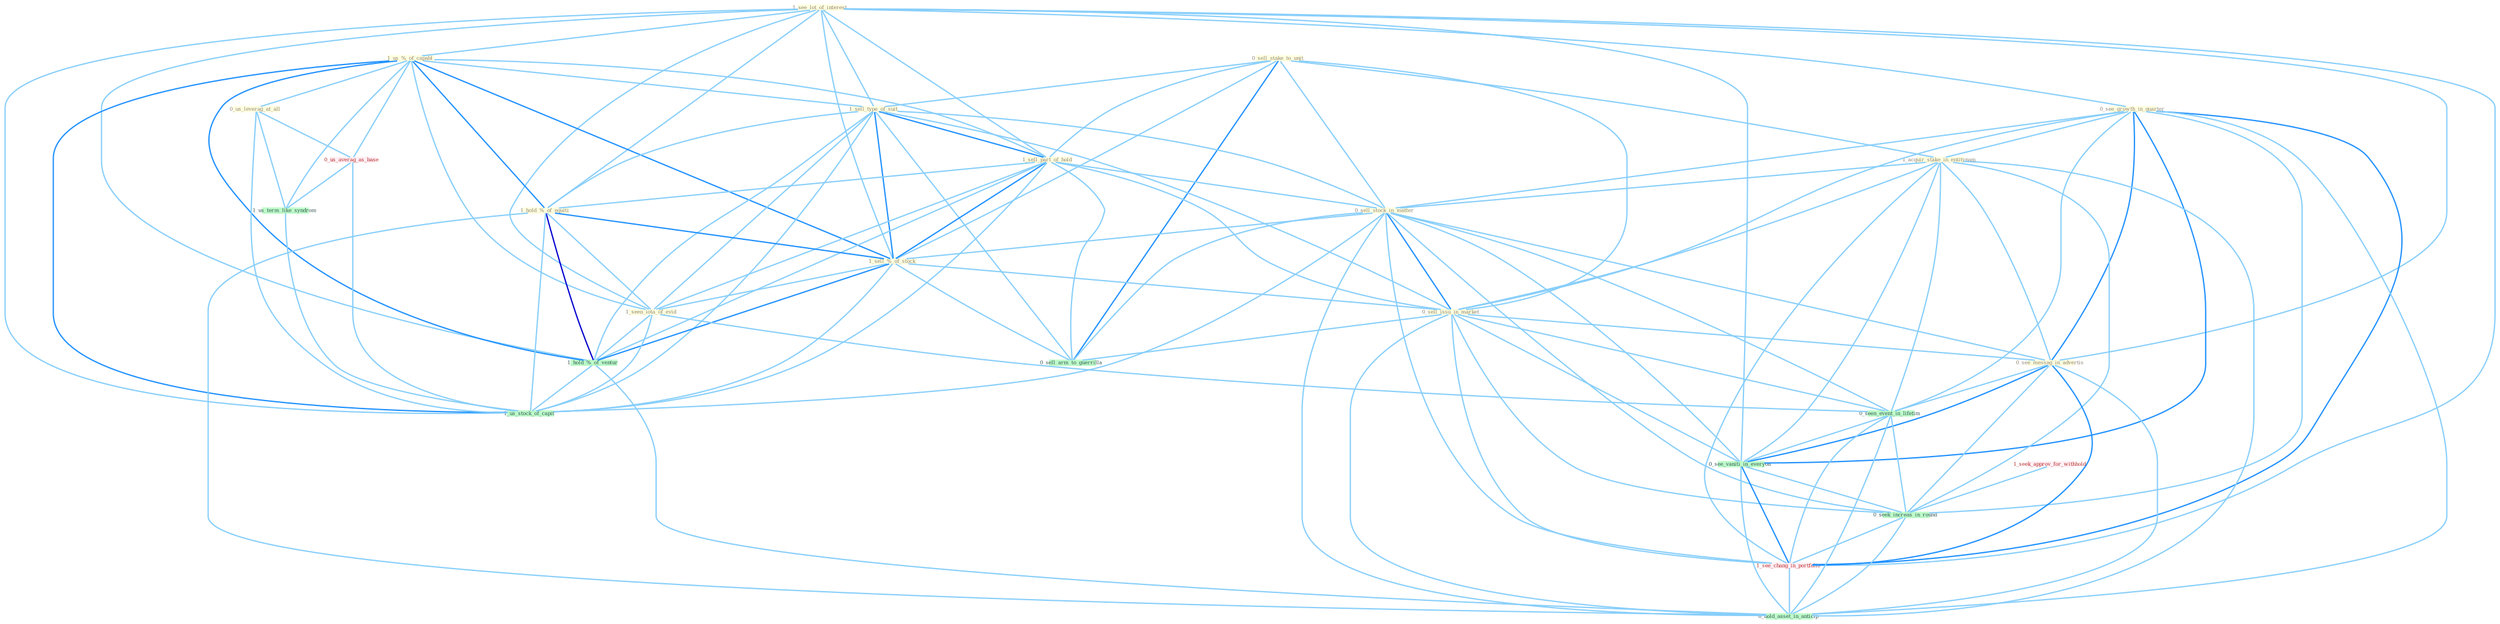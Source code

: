 Graph G{ 
    node
    [shape=polygon,style=filled,width=.5,height=.06,color="#BDFCC9",fixedsize=true,fontsize=4,
    fontcolor="#2f4f4f"];
    {node
    [color="#ffffe0", fontcolor="#8b7d6b"] "1_see_lot_of_interest " "0_see_growth_in_quarter " "1_us_%_of_capabl " "0_sell_stake_to_unit " "1_sell_type_of_suit " "1_sell_part_of_hold " "1_acquir_stake_in_entitynam " "0_us_leverag_at_all " "0_sell_stock_in_matter " "1_hold_%_of_equiti " "1_sell_%_of_stock " "1_seen_iota_of_evid " "0_sell_issu_in_market " "0_see_messag_in_advertis "}
{node [color="#fff0f5", fontcolor="#b22222"] "0_us_averag_as_base " "1_seek_approv_for_withhold " "1_see_chang_in_portfolio "}
edge [color="#B0E2FF"];

	"1_see_lot_of_interest " -- "0_see_growth_in_quarter " [w="1", color="#87cefa" ];
	"1_see_lot_of_interest " -- "1_us_%_of_capabl " [w="1", color="#87cefa" ];
	"1_see_lot_of_interest " -- "1_sell_type_of_suit " [w="1", color="#87cefa" ];
	"1_see_lot_of_interest " -- "1_sell_part_of_hold " [w="1", color="#87cefa" ];
	"1_see_lot_of_interest " -- "1_hold_%_of_equiti " [w="1", color="#87cefa" ];
	"1_see_lot_of_interest " -- "1_sell_%_of_stock " [w="1", color="#87cefa" ];
	"1_see_lot_of_interest " -- "1_seen_iota_of_evid " [w="1", color="#87cefa" ];
	"1_see_lot_of_interest " -- "0_see_messag_in_advertis " [w="1", color="#87cefa" ];
	"1_see_lot_of_interest " -- "1_hold_%_of_ventur " [w="1", color="#87cefa" ];
	"1_see_lot_of_interest " -- "0_see_vaniti_in_everyon " [w="1", color="#87cefa" ];
	"1_see_lot_of_interest " -- "1_us_stock_of_capit " [w="1", color="#87cefa" ];
	"1_see_lot_of_interest " -- "1_see_chang_in_portfolio " [w="1", color="#87cefa" ];
	"0_see_growth_in_quarter " -- "1_acquir_stake_in_entitynam " [w="1", color="#87cefa" ];
	"0_see_growth_in_quarter " -- "0_sell_stock_in_matter " [w="1", color="#87cefa" ];
	"0_see_growth_in_quarter " -- "0_sell_issu_in_market " [w="1", color="#87cefa" ];
	"0_see_growth_in_quarter " -- "0_see_messag_in_advertis " [w="2", color="#1e90ff" , len=0.8];
	"0_see_growth_in_quarter " -- "0_seen_event_in_lifetim " [w="1", color="#87cefa" ];
	"0_see_growth_in_quarter " -- "0_see_vaniti_in_everyon " [w="2", color="#1e90ff" , len=0.8];
	"0_see_growth_in_quarter " -- "0_seek_increas_in_round " [w="1", color="#87cefa" ];
	"0_see_growth_in_quarter " -- "1_see_chang_in_portfolio " [w="2", color="#1e90ff" , len=0.8];
	"0_see_growth_in_quarter " -- "0_hold_asset_in_anticip " [w="1", color="#87cefa" ];
	"1_us_%_of_capabl " -- "1_sell_type_of_suit " [w="1", color="#87cefa" ];
	"1_us_%_of_capabl " -- "1_sell_part_of_hold " [w="1", color="#87cefa" ];
	"1_us_%_of_capabl " -- "0_us_leverag_at_all " [w="1", color="#87cefa" ];
	"1_us_%_of_capabl " -- "1_hold_%_of_equiti " [w="2", color="#1e90ff" , len=0.8];
	"1_us_%_of_capabl " -- "1_sell_%_of_stock " [w="2", color="#1e90ff" , len=0.8];
	"1_us_%_of_capabl " -- "1_seen_iota_of_evid " [w="1", color="#87cefa" ];
	"1_us_%_of_capabl " -- "0_us_averag_as_base " [w="1", color="#87cefa" ];
	"1_us_%_of_capabl " -- "1_us_term_like_syndrom " [w="1", color="#87cefa" ];
	"1_us_%_of_capabl " -- "1_hold_%_of_ventur " [w="2", color="#1e90ff" , len=0.8];
	"1_us_%_of_capabl " -- "1_us_stock_of_capit " [w="2", color="#1e90ff" , len=0.8];
	"0_sell_stake_to_unit " -- "1_sell_type_of_suit " [w="1", color="#87cefa" ];
	"0_sell_stake_to_unit " -- "1_sell_part_of_hold " [w="1", color="#87cefa" ];
	"0_sell_stake_to_unit " -- "1_acquir_stake_in_entitynam " [w="1", color="#87cefa" ];
	"0_sell_stake_to_unit " -- "0_sell_stock_in_matter " [w="1", color="#87cefa" ];
	"0_sell_stake_to_unit " -- "1_sell_%_of_stock " [w="1", color="#87cefa" ];
	"0_sell_stake_to_unit " -- "0_sell_issu_in_market " [w="1", color="#87cefa" ];
	"0_sell_stake_to_unit " -- "0_sell_arm_to_guerrilla " [w="2", color="#1e90ff" , len=0.8];
	"1_sell_type_of_suit " -- "1_sell_part_of_hold " [w="2", color="#1e90ff" , len=0.8];
	"1_sell_type_of_suit " -- "0_sell_stock_in_matter " [w="1", color="#87cefa" ];
	"1_sell_type_of_suit " -- "1_hold_%_of_equiti " [w="1", color="#87cefa" ];
	"1_sell_type_of_suit " -- "1_sell_%_of_stock " [w="2", color="#1e90ff" , len=0.8];
	"1_sell_type_of_suit " -- "1_seen_iota_of_evid " [w="1", color="#87cefa" ];
	"1_sell_type_of_suit " -- "0_sell_issu_in_market " [w="1", color="#87cefa" ];
	"1_sell_type_of_suit " -- "1_hold_%_of_ventur " [w="1", color="#87cefa" ];
	"1_sell_type_of_suit " -- "0_sell_arm_to_guerrilla " [w="1", color="#87cefa" ];
	"1_sell_type_of_suit " -- "1_us_stock_of_capit " [w="1", color="#87cefa" ];
	"1_sell_part_of_hold " -- "0_sell_stock_in_matter " [w="1", color="#87cefa" ];
	"1_sell_part_of_hold " -- "1_hold_%_of_equiti " [w="1", color="#87cefa" ];
	"1_sell_part_of_hold " -- "1_sell_%_of_stock " [w="2", color="#1e90ff" , len=0.8];
	"1_sell_part_of_hold " -- "1_seen_iota_of_evid " [w="1", color="#87cefa" ];
	"1_sell_part_of_hold " -- "0_sell_issu_in_market " [w="1", color="#87cefa" ];
	"1_sell_part_of_hold " -- "1_hold_%_of_ventur " [w="1", color="#87cefa" ];
	"1_sell_part_of_hold " -- "0_sell_arm_to_guerrilla " [w="1", color="#87cefa" ];
	"1_sell_part_of_hold " -- "1_us_stock_of_capit " [w="1", color="#87cefa" ];
	"1_acquir_stake_in_entitynam " -- "0_sell_stock_in_matter " [w="1", color="#87cefa" ];
	"1_acquir_stake_in_entitynam " -- "0_sell_issu_in_market " [w="1", color="#87cefa" ];
	"1_acquir_stake_in_entitynam " -- "0_see_messag_in_advertis " [w="1", color="#87cefa" ];
	"1_acquir_stake_in_entitynam " -- "0_seen_event_in_lifetim " [w="1", color="#87cefa" ];
	"1_acquir_stake_in_entitynam " -- "0_see_vaniti_in_everyon " [w="1", color="#87cefa" ];
	"1_acquir_stake_in_entitynam " -- "0_seek_increas_in_round " [w="1", color="#87cefa" ];
	"1_acquir_stake_in_entitynam " -- "1_see_chang_in_portfolio " [w="1", color="#87cefa" ];
	"1_acquir_stake_in_entitynam " -- "0_hold_asset_in_anticip " [w="1", color="#87cefa" ];
	"0_us_leverag_at_all " -- "0_us_averag_as_base " [w="1", color="#87cefa" ];
	"0_us_leverag_at_all " -- "1_us_term_like_syndrom " [w="1", color="#87cefa" ];
	"0_us_leverag_at_all " -- "1_us_stock_of_capit " [w="1", color="#87cefa" ];
	"0_sell_stock_in_matter " -- "1_sell_%_of_stock " [w="1", color="#87cefa" ];
	"0_sell_stock_in_matter " -- "0_sell_issu_in_market " [w="2", color="#1e90ff" , len=0.8];
	"0_sell_stock_in_matter " -- "0_see_messag_in_advertis " [w="1", color="#87cefa" ];
	"0_sell_stock_in_matter " -- "0_seen_event_in_lifetim " [w="1", color="#87cefa" ];
	"0_sell_stock_in_matter " -- "0_see_vaniti_in_everyon " [w="1", color="#87cefa" ];
	"0_sell_stock_in_matter " -- "0_sell_arm_to_guerrilla " [w="1", color="#87cefa" ];
	"0_sell_stock_in_matter " -- "0_seek_increas_in_round " [w="1", color="#87cefa" ];
	"0_sell_stock_in_matter " -- "1_us_stock_of_capit " [w="1", color="#87cefa" ];
	"0_sell_stock_in_matter " -- "1_see_chang_in_portfolio " [w="1", color="#87cefa" ];
	"0_sell_stock_in_matter " -- "0_hold_asset_in_anticip " [w="1", color="#87cefa" ];
	"1_hold_%_of_equiti " -- "1_sell_%_of_stock " [w="2", color="#1e90ff" , len=0.8];
	"1_hold_%_of_equiti " -- "1_seen_iota_of_evid " [w="1", color="#87cefa" ];
	"1_hold_%_of_equiti " -- "1_hold_%_of_ventur " [w="3", color="#0000cd" , len=0.6];
	"1_hold_%_of_equiti " -- "1_us_stock_of_capit " [w="1", color="#87cefa" ];
	"1_hold_%_of_equiti " -- "0_hold_asset_in_anticip " [w="1", color="#87cefa" ];
	"1_sell_%_of_stock " -- "1_seen_iota_of_evid " [w="1", color="#87cefa" ];
	"1_sell_%_of_stock " -- "0_sell_issu_in_market " [w="1", color="#87cefa" ];
	"1_sell_%_of_stock " -- "1_hold_%_of_ventur " [w="2", color="#1e90ff" , len=0.8];
	"1_sell_%_of_stock " -- "0_sell_arm_to_guerrilla " [w="1", color="#87cefa" ];
	"1_sell_%_of_stock " -- "1_us_stock_of_capit " [w="1", color="#87cefa" ];
	"1_seen_iota_of_evid " -- "0_seen_event_in_lifetim " [w="1", color="#87cefa" ];
	"1_seen_iota_of_evid " -- "1_hold_%_of_ventur " [w="1", color="#87cefa" ];
	"1_seen_iota_of_evid " -- "1_us_stock_of_capit " [w="1", color="#87cefa" ];
	"0_sell_issu_in_market " -- "0_see_messag_in_advertis " [w="1", color="#87cefa" ];
	"0_sell_issu_in_market " -- "0_seen_event_in_lifetim " [w="1", color="#87cefa" ];
	"0_sell_issu_in_market " -- "0_see_vaniti_in_everyon " [w="1", color="#87cefa" ];
	"0_sell_issu_in_market " -- "0_sell_arm_to_guerrilla " [w="1", color="#87cefa" ];
	"0_sell_issu_in_market " -- "0_seek_increas_in_round " [w="1", color="#87cefa" ];
	"0_sell_issu_in_market " -- "1_see_chang_in_portfolio " [w="1", color="#87cefa" ];
	"0_sell_issu_in_market " -- "0_hold_asset_in_anticip " [w="1", color="#87cefa" ];
	"0_see_messag_in_advertis " -- "0_seen_event_in_lifetim " [w="1", color="#87cefa" ];
	"0_see_messag_in_advertis " -- "0_see_vaniti_in_everyon " [w="2", color="#1e90ff" , len=0.8];
	"0_see_messag_in_advertis " -- "0_seek_increas_in_round " [w="1", color="#87cefa" ];
	"0_see_messag_in_advertis " -- "1_see_chang_in_portfolio " [w="2", color="#1e90ff" , len=0.8];
	"0_see_messag_in_advertis " -- "0_hold_asset_in_anticip " [w="1", color="#87cefa" ];
	"0_seen_event_in_lifetim " -- "0_see_vaniti_in_everyon " [w="1", color="#87cefa" ];
	"0_seen_event_in_lifetim " -- "0_seek_increas_in_round " [w="1", color="#87cefa" ];
	"0_seen_event_in_lifetim " -- "1_see_chang_in_portfolio " [w="1", color="#87cefa" ];
	"0_seen_event_in_lifetim " -- "0_hold_asset_in_anticip " [w="1", color="#87cefa" ];
	"0_us_averag_as_base " -- "1_us_term_like_syndrom " [w="1", color="#87cefa" ];
	"0_us_averag_as_base " -- "1_us_stock_of_capit " [w="1", color="#87cefa" ];
	"1_us_term_like_syndrom " -- "1_us_stock_of_capit " [w="1", color="#87cefa" ];
	"1_seek_approv_for_withhold " -- "0_seek_increas_in_round " [w="1", color="#87cefa" ];
	"1_hold_%_of_ventur " -- "1_us_stock_of_capit " [w="1", color="#87cefa" ];
	"1_hold_%_of_ventur " -- "0_hold_asset_in_anticip " [w="1", color="#87cefa" ];
	"0_see_vaniti_in_everyon " -- "0_seek_increas_in_round " [w="1", color="#87cefa" ];
	"0_see_vaniti_in_everyon " -- "1_see_chang_in_portfolio " [w="2", color="#1e90ff" , len=0.8];
	"0_see_vaniti_in_everyon " -- "0_hold_asset_in_anticip " [w="1", color="#87cefa" ];
	"0_seek_increas_in_round " -- "1_see_chang_in_portfolio " [w="1", color="#87cefa" ];
	"0_seek_increas_in_round " -- "0_hold_asset_in_anticip " [w="1", color="#87cefa" ];
	"1_see_chang_in_portfolio " -- "0_hold_asset_in_anticip " [w="1", color="#87cefa" ];
}